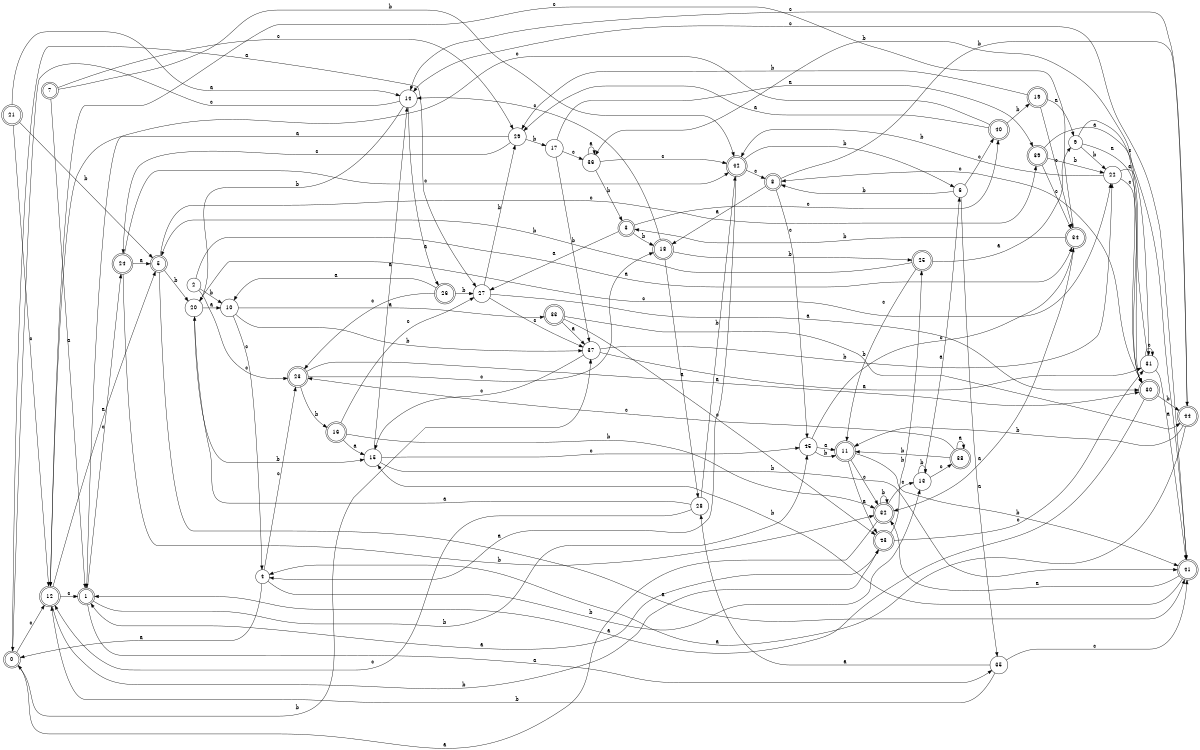 digraph n37_4 {
__start0 [label="" shape="none"];

rankdir=LR;
size="8,5";

s0 [style="rounded,filled", color="black", fillcolor="white" shape="doublecircle", label="0"];
s1 [style="rounded,filled", color="black", fillcolor="white" shape="doublecircle", label="1"];
s2 [style="filled", color="black", fillcolor="white" shape="circle", label="2"];
s3 [style="rounded,filled", color="black", fillcolor="white" shape="doublecircle", label="3"];
s4 [style="filled", color="black", fillcolor="white" shape="circle", label="4"];
s5 [style="rounded,filled", color="black", fillcolor="white" shape="doublecircle", label="5"];
s6 [style="filled", color="black", fillcolor="white" shape="circle", label="6"];
s7 [style="rounded,filled", color="black", fillcolor="white" shape="doublecircle", label="7"];
s8 [style="rounded,filled", color="black", fillcolor="white" shape="doublecircle", label="8"];
s9 [style="filled", color="black", fillcolor="white" shape="circle", label="9"];
s10 [style="filled", color="black", fillcolor="white" shape="circle", label="10"];
s11 [style="rounded,filled", color="black", fillcolor="white" shape="doublecircle", label="11"];
s12 [style="rounded,filled", color="black", fillcolor="white" shape="doublecircle", label="12"];
s13 [style="filled", color="black", fillcolor="white" shape="circle", label="13"];
s14 [style="filled", color="black", fillcolor="white" shape="circle", label="14"];
s15 [style="filled", color="black", fillcolor="white" shape="circle", label="15"];
s16 [style="rounded,filled", color="black", fillcolor="white" shape="doublecircle", label="16"];
s17 [style="filled", color="black", fillcolor="white" shape="circle", label="17"];
s18 [style="rounded,filled", color="black", fillcolor="white" shape="doublecircle", label="18"];
s19 [style="rounded,filled", color="black", fillcolor="white" shape="doublecircle", label="19"];
s20 [style="filled", color="black", fillcolor="white" shape="circle", label="20"];
s21 [style="rounded,filled", color="black", fillcolor="white" shape="doublecircle", label="21"];
s22 [style="filled", color="black", fillcolor="white" shape="circle", label="22"];
s23 [style="rounded,filled", color="black", fillcolor="white" shape="doublecircle", label="23"];
s24 [style="rounded,filled", color="black", fillcolor="white" shape="doublecircle", label="24"];
s25 [style="rounded,filled", color="black", fillcolor="white" shape="doublecircle", label="25"];
s26 [style="rounded,filled", color="black", fillcolor="white" shape="doublecircle", label="26"];
s27 [style="filled", color="black", fillcolor="white" shape="circle", label="27"];
s28 [style="filled", color="black", fillcolor="white" shape="circle", label="28"];
s29 [style="filled", color="black", fillcolor="white" shape="circle", label="29"];
s30 [style="rounded,filled", color="black", fillcolor="white" shape="doublecircle", label="30"];
s31 [style="filled", color="black", fillcolor="white" shape="circle", label="31"];
s32 [style="rounded,filled", color="black", fillcolor="white" shape="doublecircle", label="32"];
s33 [style="rounded,filled", color="black", fillcolor="white" shape="doublecircle", label="33"];
s34 [style="rounded,filled", color="black", fillcolor="white" shape="doublecircle", label="34"];
s35 [style="filled", color="black", fillcolor="white" shape="circle", label="35"];
s36 [style="filled", color="black", fillcolor="white" shape="circle", label="36"];
s37 [style="filled", color="black", fillcolor="white" shape="circle", label="37"];
s38 [style="rounded,filled", color="black", fillcolor="white" shape="doublecircle", label="38"];
s39 [style="rounded,filled", color="black", fillcolor="white" shape="doublecircle", label="39"];
s40 [style="rounded,filled", color="black", fillcolor="white" shape="doublecircle", label="40"];
s41 [style="rounded,filled", color="black", fillcolor="white" shape="doublecircle", label="41"];
s42 [style="rounded,filled", color="black", fillcolor="white" shape="doublecircle", label="42"];
s43 [style="rounded,filled", color="black", fillcolor="white" shape="doublecircle", label="43"];
s44 [style="rounded,filled", color="black", fillcolor="white" shape="doublecircle", label="44"];
s45 [style="filled", color="black", fillcolor="white" shape="circle", label="45"];
s0 -> s27 [label="a"];
s0 -> s37 [label="b"];
s0 -> s12 [label="c"];
s1 -> s35 [label="a"];
s1 -> s45 [label="b"];
s1 -> s24 [label="c"];
s2 -> s34 [label="a"];
s2 -> s10 [label="b"];
s2 -> s23 [label="c"];
s3 -> s27 [label="a"];
s3 -> s18 [label="b"];
s3 -> s40 [label="c"];
s4 -> s0 [label="a"];
s4 -> s13 [label="b"];
s4 -> s23 [label="c"];
s5 -> s41 [label="a"];
s5 -> s20 [label="b"];
s5 -> s39 [label="c"];
s6 -> s35 [label="a"];
s6 -> s8 [label="b"];
s6 -> s40 [label="c"];
s7 -> s1 [label="a"];
s7 -> s42 [label="b"];
s7 -> s29 [label="c"];
s8 -> s18 [label="a"];
s8 -> s44 [label="b"];
s8 -> s45 [label="c"];
s9 -> s30 [label="a"];
s9 -> s22 [label="b"];
s9 -> s41 [label="c"];
s10 -> s33 [label="a"];
s10 -> s37 [label="b"];
s10 -> s4 [label="c"];
s11 -> s43 [label="a"];
s11 -> s41 [label="b"];
s11 -> s32 [label="c"];
s12 -> s5 [label="a"];
s12 -> s43 [label="b"];
s12 -> s1 [label="c"];
s13 -> s6 [label="a"];
s13 -> s13 [label="b"];
s13 -> s38 [label="c"];
s14 -> s26 [label="a"];
s14 -> s20 [label="b"];
s14 -> s0 [label="c"];
s15 -> s14 [label="a"];
s15 -> s41 [label="b"];
s15 -> s45 [label="c"];
s16 -> s15 [label="a"];
s16 -> s32 [label="b"];
s16 -> s27 [label="c"];
s17 -> s39 [label="a"];
s17 -> s37 [label="b"];
s17 -> s36 [label="c"];
s18 -> s28 [label="a"];
s18 -> s25 [label="b"];
s18 -> s14 [label="c"];
s19 -> s9 [label="a"];
s19 -> s29 [label="b"];
s19 -> s34 [label="c"];
s20 -> s10 [label="a"];
s20 -> s15 [label="b"];
s20 -> s22 [label="c"];
s21 -> s14 [label="a"];
s21 -> s5 [label="b"];
s21 -> s12 [label="c"];
s22 -> s31 [label="a"];
s22 -> s42 [label="b"];
s22 -> s30 [label="c"];
s23 -> s30 [label="a"];
s23 -> s16 [label="b"];
s23 -> s18 [label="c"];
s24 -> s5 [label="a"];
s24 -> s32 [label="b"];
s24 -> s42 [label="c"];
s25 -> s9 [label="a"];
s25 -> s5 [label="b"];
s25 -> s11 [label="c"];
s26 -> s10 [label="a"];
s26 -> s27 [label="b"];
s26 -> s23 [label="c"];
s27 -> s30 [label="a"];
s27 -> s29 [label="b"];
s27 -> s37 [label="c"];
s28 -> s20 [label="a"];
s28 -> s42 [label="b"];
s28 -> s12 [label="c"];
s29 -> s1 [label="a"];
s29 -> s17 [label="b"];
s29 -> s24 [label="c"];
s30 -> s1 [label="a"];
s30 -> s44 [label="b"];
s30 -> s8 [label="c"];
s31 -> s41 [label="a"];
s31 -> s36 [label="b"];
s31 -> s31 [label="c"];
s32 -> s0 [label="a"];
s32 -> s32 [label="b"];
s32 -> s13 [label="c"];
s33 -> s37 [label="a"];
s33 -> s44 [label="b"];
s33 -> s43 [label="c"];
s34 -> s32 [label="a"];
s34 -> s3 [label="b"];
s34 -> s12 [label="c"];
s35 -> s28 [label="a"];
s35 -> s12 [label="b"];
s35 -> s41 [label="c"];
s36 -> s36 [label="a"];
s36 -> s3 [label="b"];
s36 -> s42 [label="c"];
s37 -> s31 [label="a"];
s37 -> s22 [label="b"];
s37 -> s15 [label="c"];
s38 -> s38 [label="a"];
s38 -> s11 [label="b"];
s38 -> s23 [label="c"];
s39 -> s30 [label="a"];
s39 -> s22 [label="b"];
s39 -> s34 [label="c"];
s40 -> s29 [label="a"];
s40 -> s19 [label="b"];
s40 -> s12 [label="c"];
s41 -> s32 [label="a"];
s41 -> s15 [label="b"];
s41 -> s14 [label="c"];
s42 -> s4 [label="a"];
s42 -> s6 [label="b"];
s42 -> s8 [label="c"];
s43 -> s1 [label="a"];
s43 -> s25 [label="b"];
s43 -> s31 [label="c"];
s44 -> s4 [label="a"];
s44 -> s11 [label="b"];
s44 -> s14 [label="c"];
s45 -> s11 [label="a"];
s45 -> s11 [label="b"];
s45 -> s34 [label="c"];

}